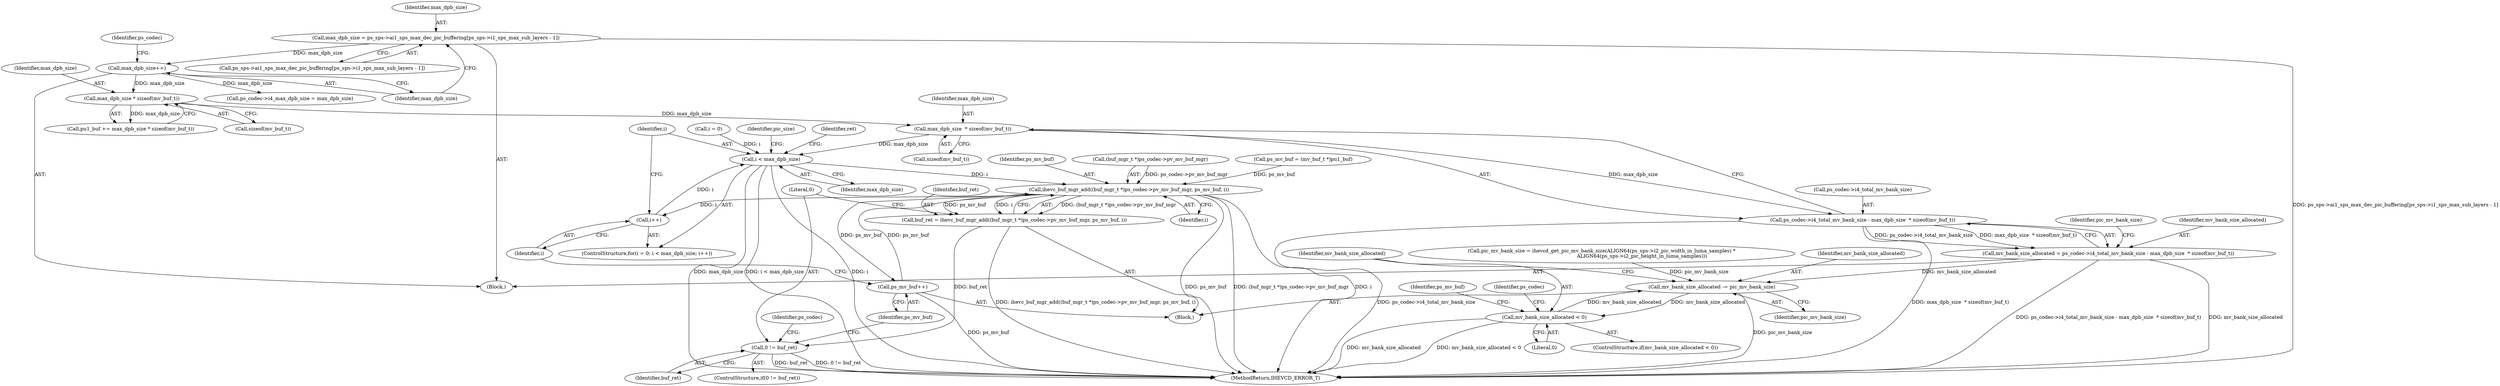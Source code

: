 digraph "0_Android_913d9e8d93d6b81bb8eac3fc2c1426651f5b259d_1@API" {
"1000174" [label="(Call,max_dpb_size  * sizeof(mv_buf_t))"];
"1000159" [label="(Call,max_dpb_size * sizeof(mv_buf_t))"];
"1000138" [label="(Call,max_dpb_size++)"];
"1000127" [label="(Call,max_dpb_size = ps_sps->ai1_sps_max_dec_pic_buffering[ps_sps->i1_sps_max_sub_layers - 1])"];
"1000170" [label="(Call,ps_codec->i4_total_mv_bank_size - max_dpb_size  * sizeof(mv_buf_t))"];
"1000168" [label="(Call,mv_bank_size_allocated = ps_codec->i4_total_mv_bank_size - max_dpb_size  * sizeof(mv_buf_t))"];
"1000229" [label="(Call,mv_bank_size_allocated -= pic_mv_bank_size)"];
"1000233" [label="(Call,mv_bank_size_allocated < 0)"];
"1000194" [label="(Call,i < max_dpb_size)"];
"1000298" [label="(Call,ihevc_buf_mgr_add((buf_mgr_t *)ps_codec->pv_mv_buf_mgr, ps_mv_buf, i))"];
"1000197" [label="(Call,i++)"];
"1000296" [label="(Call,buf_ret = ihevc_buf_mgr_add((buf_mgr_t *)ps_codec->pv_mv_buf_mgr, ps_mv_buf, i))"];
"1000307" [label="(Call,0 != buf_ret)"];
"1000320" [label="(Call,ps_mv_buf++)"];
"1000234" [label="(Identifier,mv_bank_size_allocated)"];
"1000171" [label="(Call,ps_codec->i4_total_mv_bank_size)"];
"1000305" [label="(Identifier,i)"];
"1000176" [label="(Call,sizeof(mv_buf_t))"];
"1000308" [label="(Literal,0)"];
"1000307" [label="(Call,0 != buf_ret)"];
"1000160" [label="(Identifier,max_dpb_size)"];
"1000248" [label="(Identifier,ps_mv_buf)"];
"1000198" [label="(Identifier,i)"];
"1000324" [label="(MethodReturn,IHEVCD_ERROR_T)"];
"1000129" [label="(Call,ps_sps->ai1_sps_max_dec_pic_buffering[ps_sps->i1_sps_max_sub_layers - 1])"];
"1000323" [label="(Identifier,ret)"];
"1000306" [label="(ControlStructure,if(0 != buf_ret))"];
"1000197" [label="(Call,i++)"];
"1000233" [label="(Call,mv_bank_size_allocated < 0)"];
"1000127" [label="(Call,max_dpb_size = ps_sps->ai1_sps_max_dec_pic_buffering[ps_sps->i1_sps_max_sub_layers - 1])"];
"1000229" [label="(Call,mv_bank_size_allocated -= pic_mv_bank_size)"];
"1000152" [label="(Call,ps_mv_buf = (mv_buf_t *)pu1_buf)"];
"1000232" [label="(ControlStructure,if(mv_bank_size_allocated < 0))"];
"1000175" [label="(Identifier,max_dpb_size)"];
"1000178" [label="(Call,pic_mv_bank_size = ihevcd_get_pic_mv_bank_size(ALIGN64(ps_sps->i2_pic_width_in_luma_samples) *\n                                                   ALIGN64(ps_sps->i2_pic_height_in_luma_samples)))"];
"1000231" [label="(Identifier,pic_mv_bank_size)"];
"1000195" [label="(Identifier,i)"];
"1000194" [label="(Call,i < max_dpb_size)"];
"1000157" [label="(Call,pu1_buf += max_dpb_size * sizeof(mv_buf_t))"];
"1000296" [label="(Call,buf_ret = ihevc_buf_mgr_add((buf_mgr_t *)ps_codec->pv_mv_buf_mgr, ps_mv_buf, i))"];
"1000304" [label="(Identifier,ps_mv_buf)"];
"1000139" [label="(Identifier,max_dpb_size)"];
"1000159" [label="(Call,max_dpb_size * sizeof(mv_buf_t))"];
"1000170" [label="(Call,ps_codec->i4_total_mv_bank_size - max_dpb_size  * sizeof(mv_buf_t))"];
"1000161" [label="(Call,sizeof(mv_buf_t))"];
"1000190" [label="(ControlStructure,for(i = 0; i < max_dpb_size; i++))"];
"1000297" [label="(Identifier,buf_ret)"];
"1000191" [label="(Call,i = 0)"];
"1000106" [label="(Block,)"];
"1000128" [label="(Identifier,max_dpb_size)"];
"1000138" [label="(Call,max_dpb_size++)"];
"1000179" [label="(Identifier,pic_mv_bank_size)"];
"1000199" [label="(Block,)"];
"1000298" [label="(Call,ihevc_buf_mgr_add((buf_mgr_t *)ps_codec->pv_mv_buf_mgr, ps_mv_buf, i))"];
"1000299" [label="(Call,(buf_mgr_t *)ps_codec->pv_mv_buf_mgr)"];
"1000314" [label="(Identifier,ps_codec)"];
"1000169" [label="(Identifier,mv_bank_size_allocated)"];
"1000140" [label="(Call,ps_codec->i4_max_dpb_size = max_dpb_size)"];
"1000230" [label="(Identifier,mv_bank_size_allocated)"];
"1000240" [label="(Identifier,ps_codec)"];
"1000321" [label="(Identifier,ps_mv_buf)"];
"1000142" [label="(Identifier,ps_codec)"];
"1000205" [label="(Identifier,pic_size)"];
"1000235" [label="(Literal,0)"];
"1000196" [label="(Identifier,max_dpb_size)"];
"1000320" [label="(Call,ps_mv_buf++)"];
"1000168" [label="(Call,mv_bank_size_allocated = ps_codec->i4_total_mv_bank_size - max_dpb_size  * sizeof(mv_buf_t))"];
"1000309" [label="(Identifier,buf_ret)"];
"1000174" [label="(Call,max_dpb_size  * sizeof(mv_buf_t))"];
"1000174" -> "1000170"  [label="AST: "];
"1000174" -> "1000176"  [label="CFG: "];
"1000175" -> "1000174"  [label="AST: "];
"1000176" -> "1000174"  [label="AST: "];
"1000170" -> "1000174"  [label="CFG: "];
"1000174" -> "1000170"  [label="DDG: max_dpb_size"];
"1000159" -> "1000174"  [label="DDG: max_dpb_size"];
"1000174" -> "1000194"  [label="DDG: max_dpb_size"];
"1000159" -> "1000157"  [label="AST: "];
"1000159" -> "1000161"  [label="CFG: "];
"1000160" -> "1000159"  [label="AST: "];
"1000161" -> "1000159"  [label="AST: "];
"1000157" -> "1000159"  [label="CFG: "];
"1000159" -> "1000157"  [label="DDG: max_dpb_size"];
"1000138" -> "1000159"  [label="DDG: max_dpb_size"];
"1000138" -> "1000106"  [label="AST: "];
"1000138" -> "1000139"  [label="CFG: "];
"1000139" -> "1000138"  [label="AST: "];
"1000142" -> "1000138"  [label="CFG: "];
"1000127" -> "1000138"  [label="DDG: max_dpb_size"];
"1000138" -> "1000140"  [label="DDG: max_dpb_size"];
"1000127" -> "1000106"  [label="AST: "];
"1000127" -> "1000129"  [label="CFG: "];
"1000128" -> "1000127"  [label="AST: "];
"1000129" -> "1000127"  [label="AST: "];
"1000139" -> "1000127"  [label="CFG: "];
"1000127" -> "1000324"  [label="DDG: ps_sps->ai1_sps_max_dec_pic_buffering[ps_sps->i1_sps_max_sub_layers - 1]"];
"1000170" -> "1000168"  [label="AST: "];
"1000171" -> "1000170"  [label="AST: "];
"1000168" -> "1000170"  [label="CFG: "];
"1000170" -> "1000324"  [label="DDG: ps_codec->i4_total_mv_bank_size"];
"1000170" -> "1000324"  [label="DDG: max_dpb_size  * sizeof(mv_buf_t)"];
"1000170" -> "1000168"  [label="DDG: ps_codec->i4_total_mv_bank_size"];
"1000170" -> "1000168"  [label="DDG: max_dpb_size  * sizeof(mv_buf_t)"];
"1000168" -> "1000106"  [label="AST: "];
"1000169" -> "1000168"  [label="AST: "];
"1000179" -> "1000168"  [label="CFG: "];
"1000168" -> "1000324"  [label="DDG: mv_bank_size_allocated"];
"1000168" -> "1000324"  [label="DDG: ps_codec->i4_total_mv_bank_size - max_dpb_size  * sizeof(mv_buf_t)"];
"1000168" -> "1000229"  [label="DDG: mv_bank_size_allocated"];
"1000229" -> "1000199"  [label="AST: "];
"1000229" -> "1000231"  [label="CFG: "];
"1000230" -> "1000229"  [label="AST: "];
"1000231" -> "1000229"  [label="AST: "];
"1000234" -> "1000229"  [label="CFG: "];
"1000229" -> "1000324"  [label="DDG: pic_mv_bank_size"];
"1000178" -> "1000229"  [label="DDG: pic_mv_bank_size"];
"1000233" -> "1000229"  [label="DDG: mv_bank_size_allocated"];
"1000229" -> "1000233"  [label="DDG: mv_bank_size_allocated"];
"1000233" -> "1000232"  [label="AST: "];
"1000233" -> "1000235"  [label="CFG: "];
"1000234" -> "1000233"  [label="AST: "];
"1000235" -> "1000233"  [label="AST: "];
"1000240" -> "1000233"  [label="CFG: "];
"1000248" -> "1000233"  [label="CFG: "];
"1000233" -> "1000324"  [label="DDG: mv_bank_size_allocated < 0"];
"1000233" -> "1000324"  [label="DDG: mv_bank_size_allocated"];
"1000194" -> "1000190"  [label="AST: "];
"1000194" -> "1000196"  [label="CFG: "];
"1000195" -> "1000194"  [label="AST: "];
"1000196" -> "1000194"  [label="AST: "];
"1000205" -> "1000194"  [label="CFG: "];
"1000323" -> "1000194"  [label="CFG: "];
"1000194" -> "1000324"  [label="DDG: i < max_dpb_size"];
"1000194" -> "1000324"  [label="DDG: i"];
"1000194" -> "1000324"  [label="DDG: max_dpb_size"];
"1000191" -> "1000194"  [label="DDG: i"];
"1000197" -> "1000194"  [label="DDG: i"];
"1000194" -> "1000298"  [label="DDG: i"];
"1000298" -> "1000296"  [label="AST: "];
"1000298" -> "1000305"  [label="CFG: "];
"1000299" -> "1000298"  [label="AST: "];
"1000304" -> "1000298"  [label="AST: "];
"1000305" -> "1000298"  [label="AST: "];
"1000296" -> "1000298"  [label="CFG: "];
"1000298" -> "1000324"  [label="DDG: ps_mv_buf"];
"1000298" -> "1000324"  [label="DDG: (buf_mgr_t *)ps_codec->pv_mv_buf_mgr"];
"1000298" -> "1000324"  [label="DDG: i"];
"1000298" -> "1000197"  [label="DDG: i"];
"1000298" -> "1000296"  [label="DDG: (buf_mgr_t *)ps_codec->pv_mv_buf_mgr"];
"1000298" -> "1000296"  [label="DDG: ps_mv_buf"];
"1000298" -> "1000296"  [label="DDG: i"];
"1000299" -> "1000298"  [label="DDG: ps_codec->pv_mv_buf_mgr"];
"1000320" -> "1000298"  [label="DDG: ps_mv_buf"];
"1000152" -> "1000298"  [label="DDG: ps_mv_buf"];
"1000298" -> "1000320"  [label="DDG: ps_mv_buf"];
"1000197" -> "1000190"  [label="AST: "];
"1000197" -> "1000198"  [label="CFG: "];
"1000198" -> "1000197"  [label="AST: "];
"1000195" -> "1000197"  [label="CFG: "];
"1000296" -> "1000199"  [label="AST: "];
"1000297" -> "1000296"  [label="AST: "];
"1000308" -> "1000296"  [label="CFG: "];
"1000296" -> "1000324"  [label="DDG: ihevc_buf_mgr_add((buf_mgr_t *)ps_codec->pv_mv_buf_mgr, ps_mv_buf, i)"];
"1000296" -> "1000307"  [label="DDG: buf_ret"];
"1000307" -> "1000306"  [label="AST: "];
"1000307" -> "1000309"  [label="CFG: "];
"1000308" -> "1000307"  [label="AST: "];
"1000309" -> "1000307"  [label="AST: "];
"1000314" -> "1000307"  [label="CFG: "];
"1000321" -> "1000307"  [label="CFG: "];
"1000307" -> "1000324"  [label="DDG: buf_ret"];
"1000307" -> "1000324"  [label="DDG: 0 != buf_ret"];
"1000320" -> "1000199"  [label="AST: "];
"1000320" -> "1000321"  [label="CFG: "];
"1000321" -> "1000320"  [label="AST: "];
"1000198" -> "1000320"  [label="CFG: "];
"1000320" -> "1000324"  [label="DDG: ps_mv_buf"];
}
